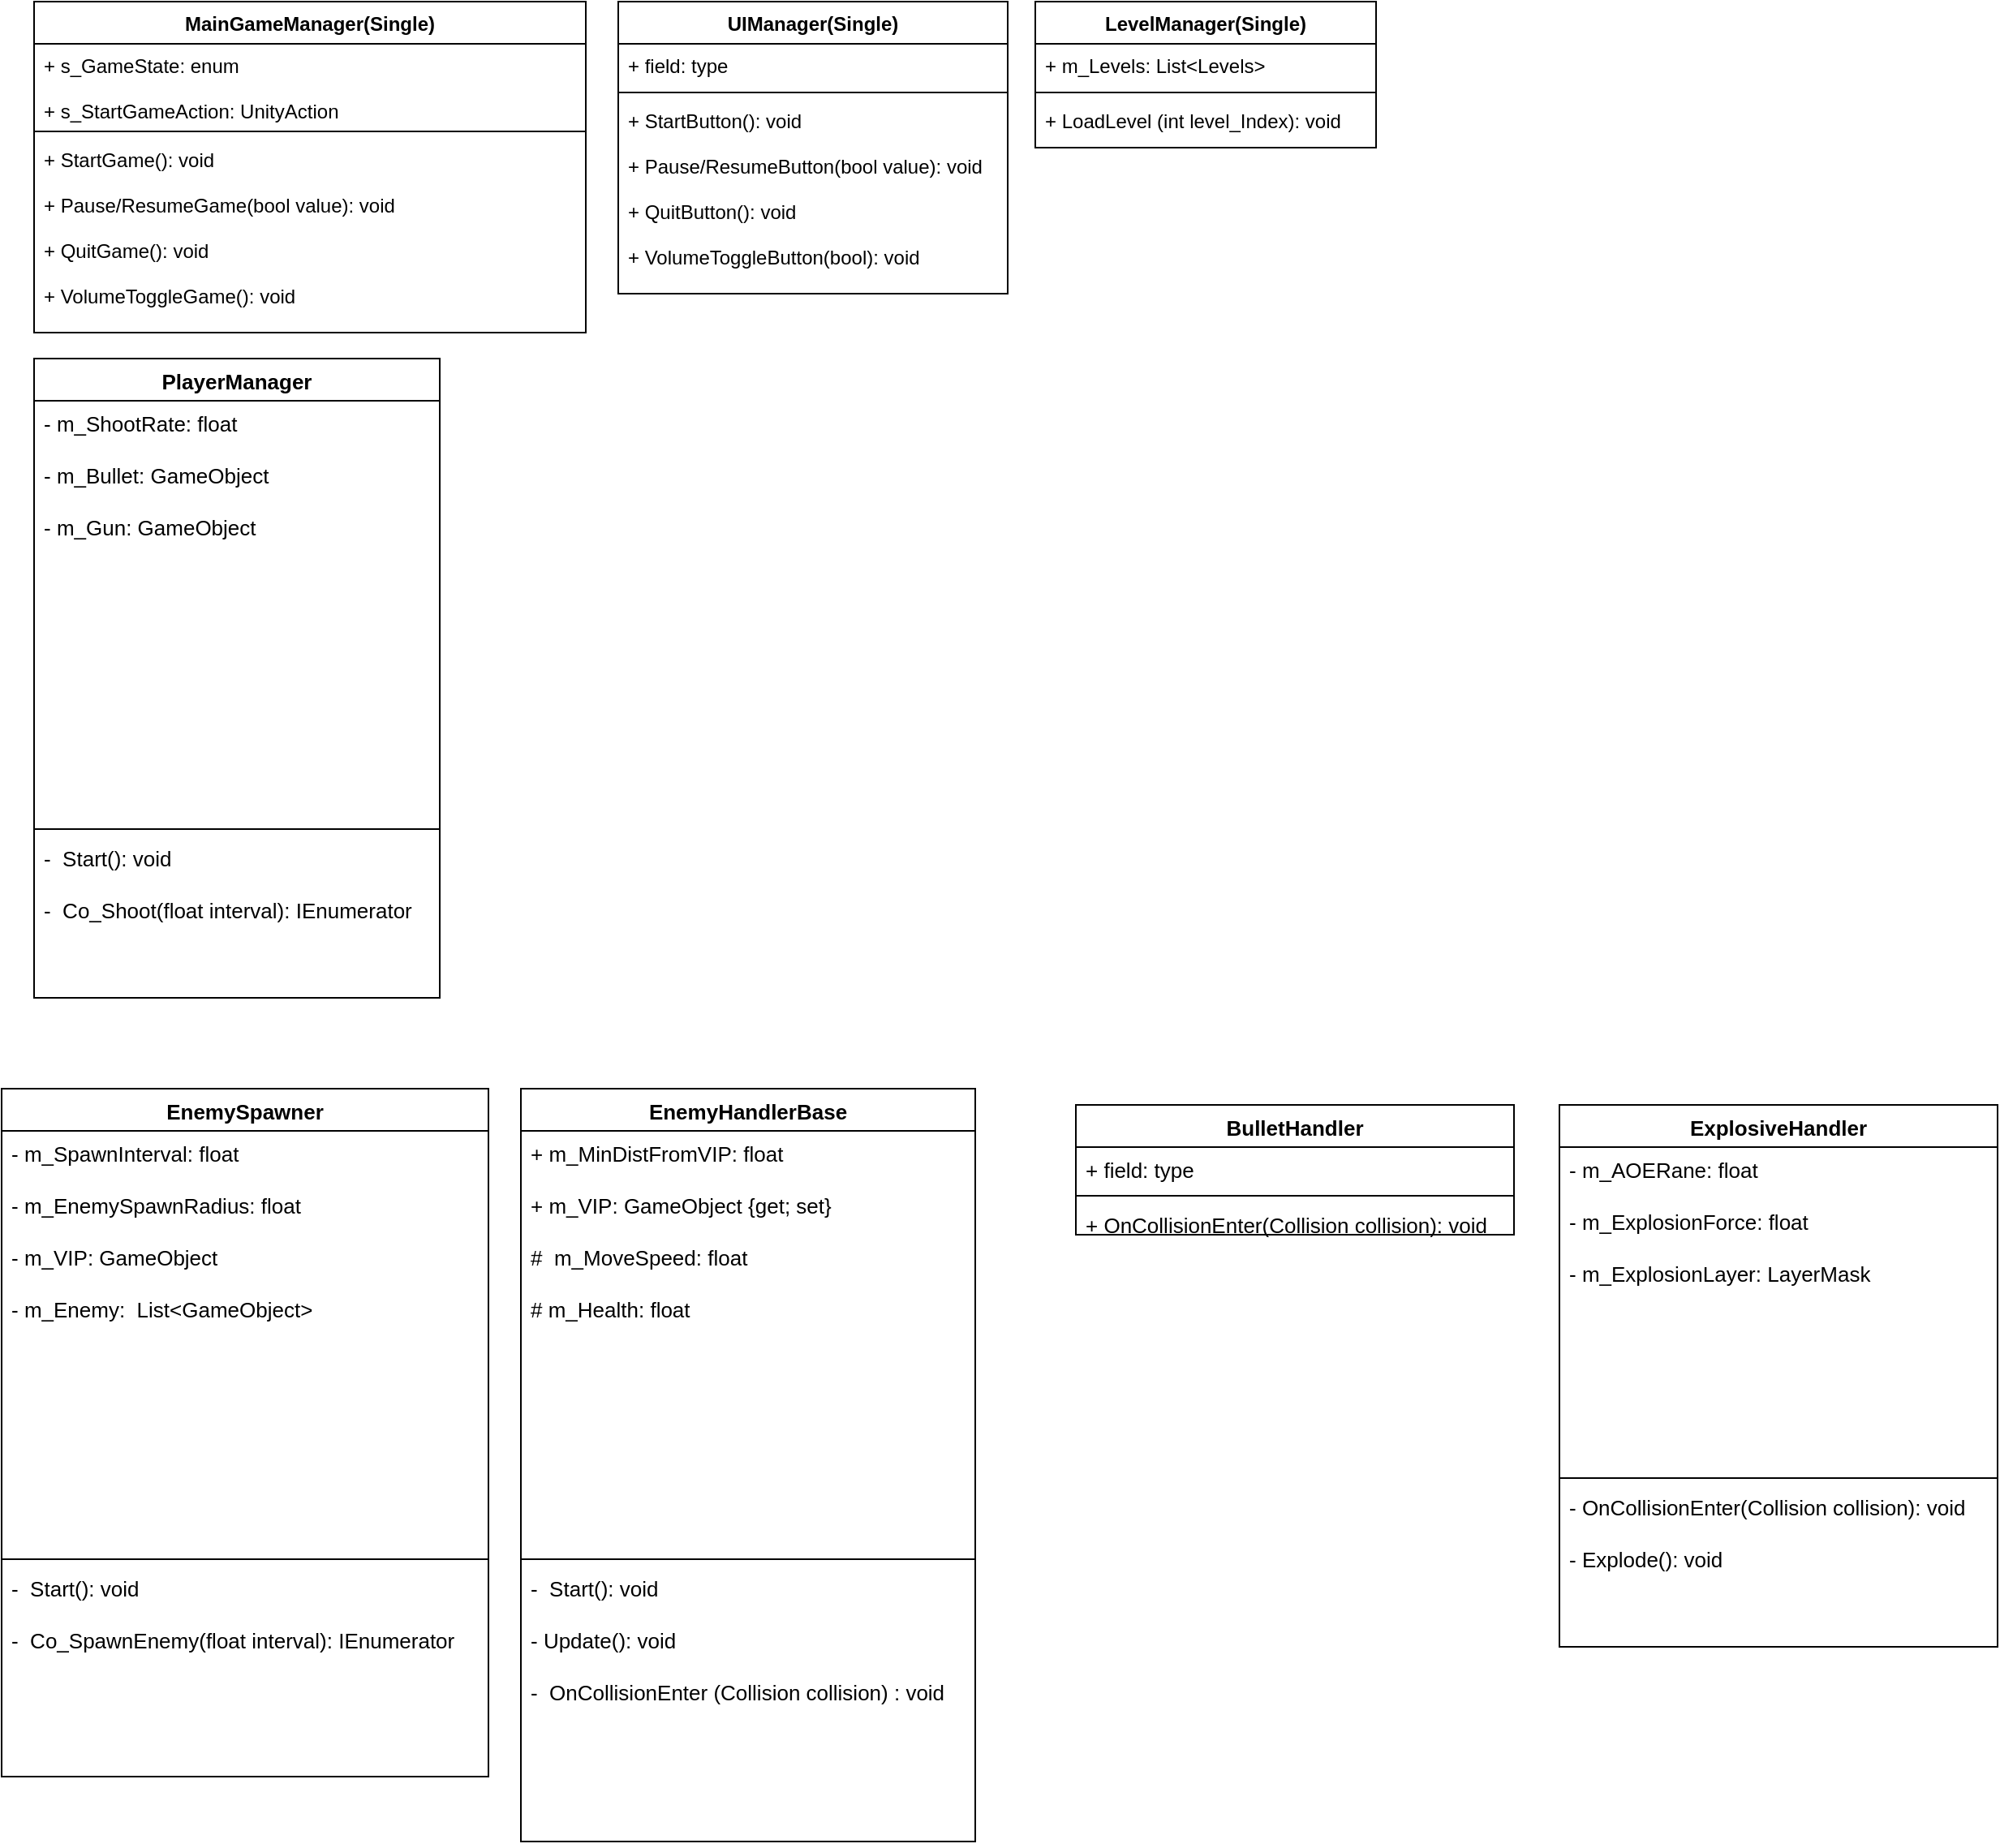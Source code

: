 <mxfile version="19.0.0" type="github">
  <diagram id="C5RBs43oDa-KdzZeNtuy" name="Page-1">
    <mxGraphModel dx="2188" dy="1237" grid="1" gridSize="10" guides="1" tooltips="1" connect="1" arrows="1" fold="1" page="1" pageScale="1" pageWidth="827" pageHeight="1169" math="0" shadow="0">
      <root>
        <mxCell id="WIyWlLk6GJQsqaUBKTNV-0" />
        <mxCell id="WIyWlLk6GJQsqaUBKTNV-1" parent="WIyWlLk6GJQsqaUBKTNV-0" />
        <mxCell id="dBu28PnEhIOGCq4TgcNn-23" value="MainGameManager(Single)" style="swimlane;fontStyle=1;align=center;verticalAlign=top;childLayout=stackLayout;horizontal=1;startSize=26;horizontalStack=0;resizeParent=1;resizeParentMax=0;resizeLast=0;collapsible=1;marginBottom=0;" vertex="1" parent="WIyWlLk6GJQsqaUBKTNV-1">
          <mxGeometry x="210" y="110" width="340" height="204" as="geometry" />
        </mxCell>
        <mxCell id="dBu28PnEhIOGCq4TgcNn-24" value="+ s_GameState: enum&#xa;&#xa;+ s_StartGameAction: UnityAction" style="text;strokeColor=none;fillColor=none;align=left;verticalAlign=top;spacingLeft=4;spacingRight=4;overflow=hidden;rotatable=0;points=[[0,0.5],[1,0.5]];portConstraint=eastwest;" vertex="1" parent="dBu28PnEhIOGCq4TgcNn-23">
          <mxGeometry y="26" width="340" height="50" as="geometry" />
        </mxCell>
        <mxCell id="dBu28PnEhIOGCq4TgcNn-25" value="" style="line;strokeWidth=1;fillColor=none;align=left;verticalAlign=middle;spacingTop=-1;spacingLeft=3;spacingRight=3;rotatable=0;labelPosition=right;points=[];portConstraint=eastwest;" vertex="1" parent="dBu28PnEhIOGCq4TgcNn-23">
          <mxGeometry y="76" width="340" height="8" as="geometry" />
        </mxCell>
        <mxCell id="dBu28PnEhIOGCq4TgcNn-26" value="+ StartGame(): void&#xa;&#xa;+ Pause/ResumeGame(bool value): void&#xa;&#xa;+ QuitGame(): void&#xa;&#xa;+ VolumeToggleGame(): void&#xa;&#xa;" style="text;strokeColor=none;fillColor=none;align=left;verticalAlign=top;spacingLeft=4;spacingRight=4;overflow=hidden;rotatable=0;points=[[0,0.5],[1,0.5]];portConstraint=eastwest;" vertex="1" parent="dBu28PnEhIOGCq4TgcNn-23">
          <mxGeometry y="84" width="340" height="120" as="geometry" />
        </mxCell>
        <mxCell id="dBu28PnEhIOGCq4TgcNn-31" value="UIManager(Single)" style="swimlane;fontStyle=1;align=center;verticalAlign=top;childLayout=stackLayout;horizontal=1;startSize=26;horizontalStack=0;resizeParent=1;resizeParentMax=0;resizeLast=0;collapsible=1;marginBottom=0;" vertex="1" parent="WIyWlLk6GJQsqaUBKTNV-1">
          <mxGeometry x="570" y="110" width="240" height="180" as="geometry" />
        </mxCell>
        <mxCell id="dBu28PnEhIOGCq4TgcNn-32" value="+ field: type" style="text;strokeColor=none;fillColor=none;align=left;verticalAlign=top;spacingLeft=4;spacingRight=4;overflow=hidden;rotatable=0;points=[[0,0.5],[1,0.5]];portConstraint=eastwest;" vertex="1" parent="dBu28PnEhIOGCq4TgcNn-31">
          <mxGeometry y="26" width="240" height="26" as="geometry" />
        </mxCell>
        <mxCell id="dBu28PnEhIOGCq4TgcNn-33" value="" style="line;strokeWidth=1;fillColor=none;align=left;verticalAlign=middle;spacingTop=-1;spacingLeft=3;spacingRight=3;rotatable=0;labelPosition=right;points=[];portConstraint=eastwest;" vertex="1" parent="dBu28PnEhIOGCq4TgcNn-31">
          <mxGeometry y="52" width="240" height="8" as="geometry" />
        </mxCell>
        <mxCell id="dBu28PnEhIOGCq4TgcNn-34" value="+ StartButton(): void&#xa;&#xa;+ Pause/ResumeButton(bool value): void&#xa;&#xa;+ QuitButton(): void&#xa;&#xa;+ VolumeToggleButton(bool): void&#xa;&#xa;" style="text;strokeColor=none;fillColor=none;align=left;verticalAlign=top;spacingLeft=4;spacingRight=4;overflow=hidden;rotatable=0;points=[[0,0.5],[1,0.5]];portConstraint=eastwest;" vertex="1" parent="dBu28PnEhIOGCq4TgcNn-31">
          <mxGeometry y="60" width="240" height="120" as="geometry" />
        </mxCell>
        <mxCell id="dBu28PnEhIOGCq4TgcNn-35" value="LevelManager(Single)" style="swimlane;fontStyle=1;align=center;verticalAlign=top;childLayout=stackLayout;horizontal=1;startSize=26;horizontalStack=0;resizeParent=1;resizeParentMax=0;resizeLast=0;collapsible=1;marginBottom=0;" vertex="1" parent="WIyWlLk6GJQsqaUBKTNV-1">
          <mxGeometry x="827" y="110" width="210" height="90" as="geometry" />
        </mxCell>
        <mxCell id="dBu28PnEhIOGCq4TgcNn-36" value="+ m_Levels: List&lt;Levels&gt; " style="text;strokeColor=none;fillColor=none;align=left;verticalAlign=top;spacingLeft=4;spacingRight=4;overflow=hidden;rotatable=0;points=[[0,0.5],[1,0.5]];portConstraint=eastwest;" vertex="1" parent="dBu28PnEhIOGCq4TgcNn-35">
          <mxGeometry y="26" width="210" height="26" as="geometry" />
        </mxCell>
        <mxCell id="dBu28PnEhIOGCq4TgcNn-37" value="" style="line;strokeWidth=1;fillColor=none;align=left;verticalAlign=middle;spacingTop=-1;spacingLeft=3;spacingRight=3;rotatable=0;labelPosition=right;points=[];portConstraint=eastwest;" vertex="1" parent="dBu28PnEhIOGCq4TgcNn-35">
          <mxGeometry y="52" width="210" height="8" as="geometry" />
        </mxCell>
        <mxCell id="dBu28PnEhIOGCq4TgcNn-38" value="+ LoadLevel (int level_Index): void&#xa;&#xa;" style="text;strokeColor=none;fillColor=none;align=left;verticalAlign=top;spacingLeft=4;spacingRight=4;overflow=hidden;rotatable=0;points=[[0,0.5],[1,0.5]];portConstraint=eastwest;" vertex="1" parent="dBu28PnEhIOGCq4TgcNn-35">
          <mxGeometry y="60" width="210" height="30" as="geometry" />
        </mxCell>
        <mxCell id="dBu28PnEhIOGCq4TgcNn-39" value="PlayerManager" style="swimlane;fontStyle=1;align=center;verticalAlign=top;childLayout=stackLayout;horizontal=1;startSize=26;horizontalStack=0;resizeParent=1;resizeParentMax=0;resizeLast=0;collapsible=1;marginBottom=0;fontSize=13;" vertex="1" parent="WIyWlLk6GJQsqaUBKTNV-1">
          <mxGeometry x="210" y="330" width="250" height="394" as="geometry" />
        </mxCell>
        <mxCell id="dBu28PnEhIOGCq4TgcNn-40" value="- m_ShootRate: float&#xa;&#xa;- m_Bullet: GameObject&#xa;&#xa;- m_Gun: GameObject&#xa;&#xa;&#xa;&#xa;&#xa;&#xa;&#xa;&#xa;&#xa;&#xa;&#xa;&#xa;" style="text;strokeColor=none;fillColor=none;align=left;verticalAlign=top;spacingLeft=4;spacingRight=4;overflow=hidden;rotatable=0;points=[[0,0.5],[1,0.5]];portConstraint=eastwest;fontSize=13;" vertex="1" parent="dBu28PnEhIOGCq4TgcNn-39">
          <mxGeometry y="26" width="250" height="260" as="geometry" />
        </mxCell>
        <mxCell id="dBu28PnEhIOGCq4TgcNn-41" value="" style="line;strokeWidth=1;fillColor=none;align=left;verticalAlign=middle;spacingTop=-1;spacingLeft=3;spacingRight=3;rotatable=0;labelPosition=right;points=[];portConstraint=eastwest;fontSize=13;" vertex="1" parent="dBu28PnEhIOGCq4TgcNn-39">
          <mxGeometry y="286" width="250" height="8" as="geometry" />
        </mxCell>
        <mxCell id="dBu28PnEhIOGCq4TgcNn-42" value="-  Start(): void&#xa;&#xa;-  Co_Shoot(float interval): IEnumerator&#xa;&#xa;&#xa;&#xa;&#xa;&#xa;" style="text;strokeColor=none;fillColor=none;align=left;verticalAlign=top;spacingLeft=4;spacingRight=4;overflow=hidden;rotatable=0;points=[[0,0.5],[1,0.5]];portConstraint=eastwest;fontSize=13;" vertex="1" parent="dBu28PnEhIOGCq4TgcNn-39">
          <mxGeometry y="294" width="250" height="100" as="geometry" />
        </mxCell>
        <mxCell id="dBu28PnEhIOGCq4TgcNn-45" value="EnemySpawner" style="swimlane;fontStyle=1;align=center;verticalAlign=top;childLayout=stackLayout;horizontal=1;startSize=26;horizontalStack=0;resizeParent=1;resizeParentMax=0;resizeLast=0;collapsible=1;marginBottom=0;fontSize=13;" vertex="1" parent="WIyWlLk6GJQsqaUBKTNV-1">
          <mxGeometry x="190" y="780" width="300" height="424" as="geometry" />
        </mxCell>
        <mxCell id="dBu28PnEhIOGCq4TgcNn-46" value="- m_SpawnInterval: float&#xa;&#xa;- m_EnemySpawnRadius: float&#xa;&#xa;- m_VIP: GameObject&#xa;&#xa;- m_Enemy:  List&lt;GameObject&gt;&#xa;&#xa;&#xa;&#xa;&#xa;&#xa;&#xa;&#xa;&#xa;&#xa;&#xa;&#xa;" style="text;strokeColor=none;fillColor=none;align=left;verticalAlign=top;spacingLeft=4;spacingRight=4;overflow=hidden;rotatable=0;points=[[0,0.5],[1,0.5]];portConstraint=eastwest;fontSize=13;" vertex="1" parent="dBu28PnEhIOGCq4TgcNn-45">
          <mxGeometry y="26" width="300" height="260" as="geometry" />
        </mxCell>
        <mxCell id="dBu28PnEhIOGCq4TgcNn-47" value="" style="line;strokeWidth=1;fillColor=none;align=left;verticalAlign=middle;spacingTop=-1;spacingLeft=3;spacingRight=3;rotatable=0;labelPosition=right;points=[];portConstraint=eastwest;fontSize=13;" vertex="1" parent="dBu28PnEhIOGCq4TgcNn-45">
          <mxGeometry y="286" width="300" height="8" as="geometry" />
        </mxCell>
        <mxCell id="dBu28PnEhIOGCq4TgcNn-48" value="-  Start(): void&#xa;&#xa;-  Co_SpawnEnemy(float interval): IEnumerator&#xa;&#xa;&#xa;&#xa;&#xa;&#xa;" style="text;strokeColor=none;fillColor=none;align=left;verticalAlign=top;spacingLeft=4;spacingRight=4;overflow=hidden;rotatable=0;points=[[0,0.5],[1,0.5]];portConstraint=eastwest;fontSize=13;" vertex="1" parent="dBu28PnEhIOGCq4TgcNn-45">
          <mxGeometry y="294" width="300" height="130" as="geometry" />
        </mxCell>
        <mxCell id="dBu28PnEhIOGCq4TgcNn-49" value="EnemyHandlerBase" style="swimlane;fontStyle=1;align=center;verticalAlign=top;childLayout=stackLayout;horizontal=1;startSize=26;horizontalStack=0;resizeParent=1;resizeParentMax=0;resizeLast=0;collapsible=1;marginBottom=0;fontSize=13;" vertex="1" parent="WIyWlLk6GJQsqaUBKTNV-1">
          <mxGeometry x="510" y="780" width="280" height="464" as="geometry" />
        </mxCell>
        <mxCell id="dBu28PnEhIOGCq4TgcNn-50" value="+ m_MinDistFromVIP: float&#xa;&#xa;+ m_VIP: GameObject {get; set}&#xa;&#xa;#  m_MoveSpeed: float&#xa;&#xa;# m_Health: float&#xa;&#xa;&#xa;&#xa;&#xa;&#xa;&#xa;&#xa;&#xa;&#xa;" style="text;strokeColor=none;fillColor=none;align=left;verticalAlign=top;spacingLeft=4;spacingRight=4;overflow=hidden;rotatable=0;points=[[0,0.5],[1,0.5]];portConstraint=eastwest;fontSize=13;" vertex="1" parent="dBu28PnEhIOGCq4TgcNn-49">
          <mxGeometry y="26" width="280" height="260" as="geometry" />
        </mxCell>
        <mxCell id="dBu28PnEhIOGCq4TgcNn-51" value="" style="line;strokeWidth=1;fillColor=none;align=left;verticalAlign=middle;spacingTop=-1;spacingLeft=3;spacingRight=3;rotatable=0;labelPosition=right;points=[];portConstraint=eastwest;fontSize=13;" vertex="1" parent="dBu28PnEhIOGCq4TgcNn-49">
          <mxGeometry y="286" width="280" height="8" as="geometry" />
        </mxCell>
        <mxCell id="dBu28PnEhIOGCq4TgcNn-52" value="-  Start(): void&#xa;&#xa;- Update(): void&#xa;&#xa;-  OnCollisionEnter (Collision collision) : void&#xa;&#xa;&#xa;&#xa;&#xa;&#xa;" style="text;strokeColor=none;fillColor=none;align=left;verticalAlign=top;spacingLeft=4;spacingRight=4;overflow=hidden;rotatable=0;points=[[0,0.5],[1,0.5]];portConstraint=eastwest;fontSize=13;" vertex="1" parent="dBu28PnEhIOGCq4TgcNn-49">
          <mxGeometry y="294" width="280" height="170" as="geometry" />
        </mxCell>
        <mxCell id="dBu28PnEhIOGCq4TgcNn-53" value="BulletHandler" style="swimlane;fontStyle=1;align=center;verticalAlign=top;childLayout=stackLayout;horizontal=1;startSize=26;horizontalStack=0;resizeParent=1;resizeParentMax=0;resizeLast=0;collapsible=1;marginBottom=0;fontSize=13;" vertex="1" parent="WIyWlLk6GJQsqaUBKTNV-1">
          <mxGeometry x="852" y="790" width="270" height="80" as="geometry" />
        </mxCell>
        <mxCell id="dBu28PnEhIOGCq4TgcNn-54" value="+ field: type" style="text;strokeColor=none;fillColor=none;align=left;verticalAlign=top;spacingLeft=4;spacingRight=4;overflow=hidden;rotatable=0;points=[[0,0.5],[1,0.5]];portConstraint=eastwest;fontSize=13;" vertex="1" parent="dBu28PnEhIOGCq4TgcNn-53">
          <mxGeometry y="26" width="270" height="26" as="geometry" />
        </mxCell>
        <mxCell id="dBu28PnEhIOGCq4TgcNn-55" value="" style="line;strokeWidth=1;fillColor=none;align=left;verticalAlign=middle;spacingTop=-1;spacingLeft=3;spacingRight=3;rotatable=0;labelPosition=right;points=[];portConstraint=eastwest;fontSize=13;" vertex="1" parent="dBu28PnEhIOGCq4TgcNn-53">
          <mxGeometry y="52" width="270" height="8" as="geometry" />
        </mxCell>
        <mxCell id="dBu28PnEhIOGCq4TgcNn-56" value="+ OnCollisionEnter(Collision collision): void" style="text;strokeColor=none;fillColor=none;align=left;verticalAlign=top;spacingLeft=4;spacingRight=4;overflow=hidden;rotatable=0;points=[[0,0.5],[1,0.5]];portConstraint=eastwest;fontSize=13;" vertex="1" parent="dBu28PnEhIOGCq4TgcNn-53">
          <mxGeometry y="60" width="270" height="20" as="geometry" />
        </mxCell>
        <mxCell id="dBu28PnEhIOGCq4TgcNn-57" value="ExplosiveHandler" style="swimlane;fontStyle=1;align=center;verticalAlign=top;childLayout=stackLayout;horizontal=1;startSize=26;horizontalStack=0;resizeParent=1;resizeParentMax=0;resizeLast=0;collapsible=1;marginBottom=0;fontSize=13;" vertex="1" parent="WIyWlLk6GJQsqaUBKTNV-1">
          <mxGeometry x="1150" y="790" width="270" height="334" as="geometry" />
        </mxCell>
        <mxCell id="dBu28PnEhIOGCq4TgcNn-58" value="- m_AOERane: float&#xa;&#xa;- m_ExplosionForce: float&#xa;&#xa;- m_ExplosionLayer: LayerMask&#xa;&#xa;&#xa;&#xa;&#xa;&#xa;&#xa;&#xa;&#xa;&#xa;&#xa;&#xa;&#xa;&#xa;" style="text;strokeColor=none;fillColor=none;align=left;verticalAlign=top;spacingLeft=4;spacingRight=4;overflow=hidden;rotatable=0;points=[[0,0.5],[1,0.5]];portConstraint=eastwest;fontSize=13;" vertex="1" parent="dBu28PnEhIOGCq4TgcNn-57">
          <mxGeometry y="26" width="270" height="200" as="geometry" />
        </mxCell>
        <mxCell id="dBu28PnEhIOGCq4TgcNn-59" value="" style="line;strokeWidth=1;fillColor=none;align=left;verticalAlign=middle;spacingTop=-1;spacingLeft=3;spacingRight=3;rotatable=0;labelPosition=right;points=[];portConstraint=eastwest;fontSize=13;" vertex="1" parent="dBu28PnEhIOGCq4TgcNn-57">
          <mxGeometry y="226" width="270" height="8" as="geometry" />
        </mxCell>
        <mxCell id="dBu28PnEhIOGCq4TgcNn-60" value="- OnCollisionEnter(Collision collision): void&#xa;&#xa;- Explode(): void&#xa;&#xa;&#xa;&#xa;" style="text;strokeColor=none;fillColor=none;align=left;verticalAlign=top;spacingLeft=4;spacingRight=4;overflow=hidden;rotatable=0;points=[[0,0.5],[1,0.5]];portConstraint=eastwest;fontSize=13;" vertex="1" parent="dBu28PnEhIOGCq4TgcNn-57">
          <mxGeometry y="234" width="270" height="100" as="geometry" />
        </mxCell>
      </root>
    </mxGraphModel>
  </diagram>
</mxfile>
